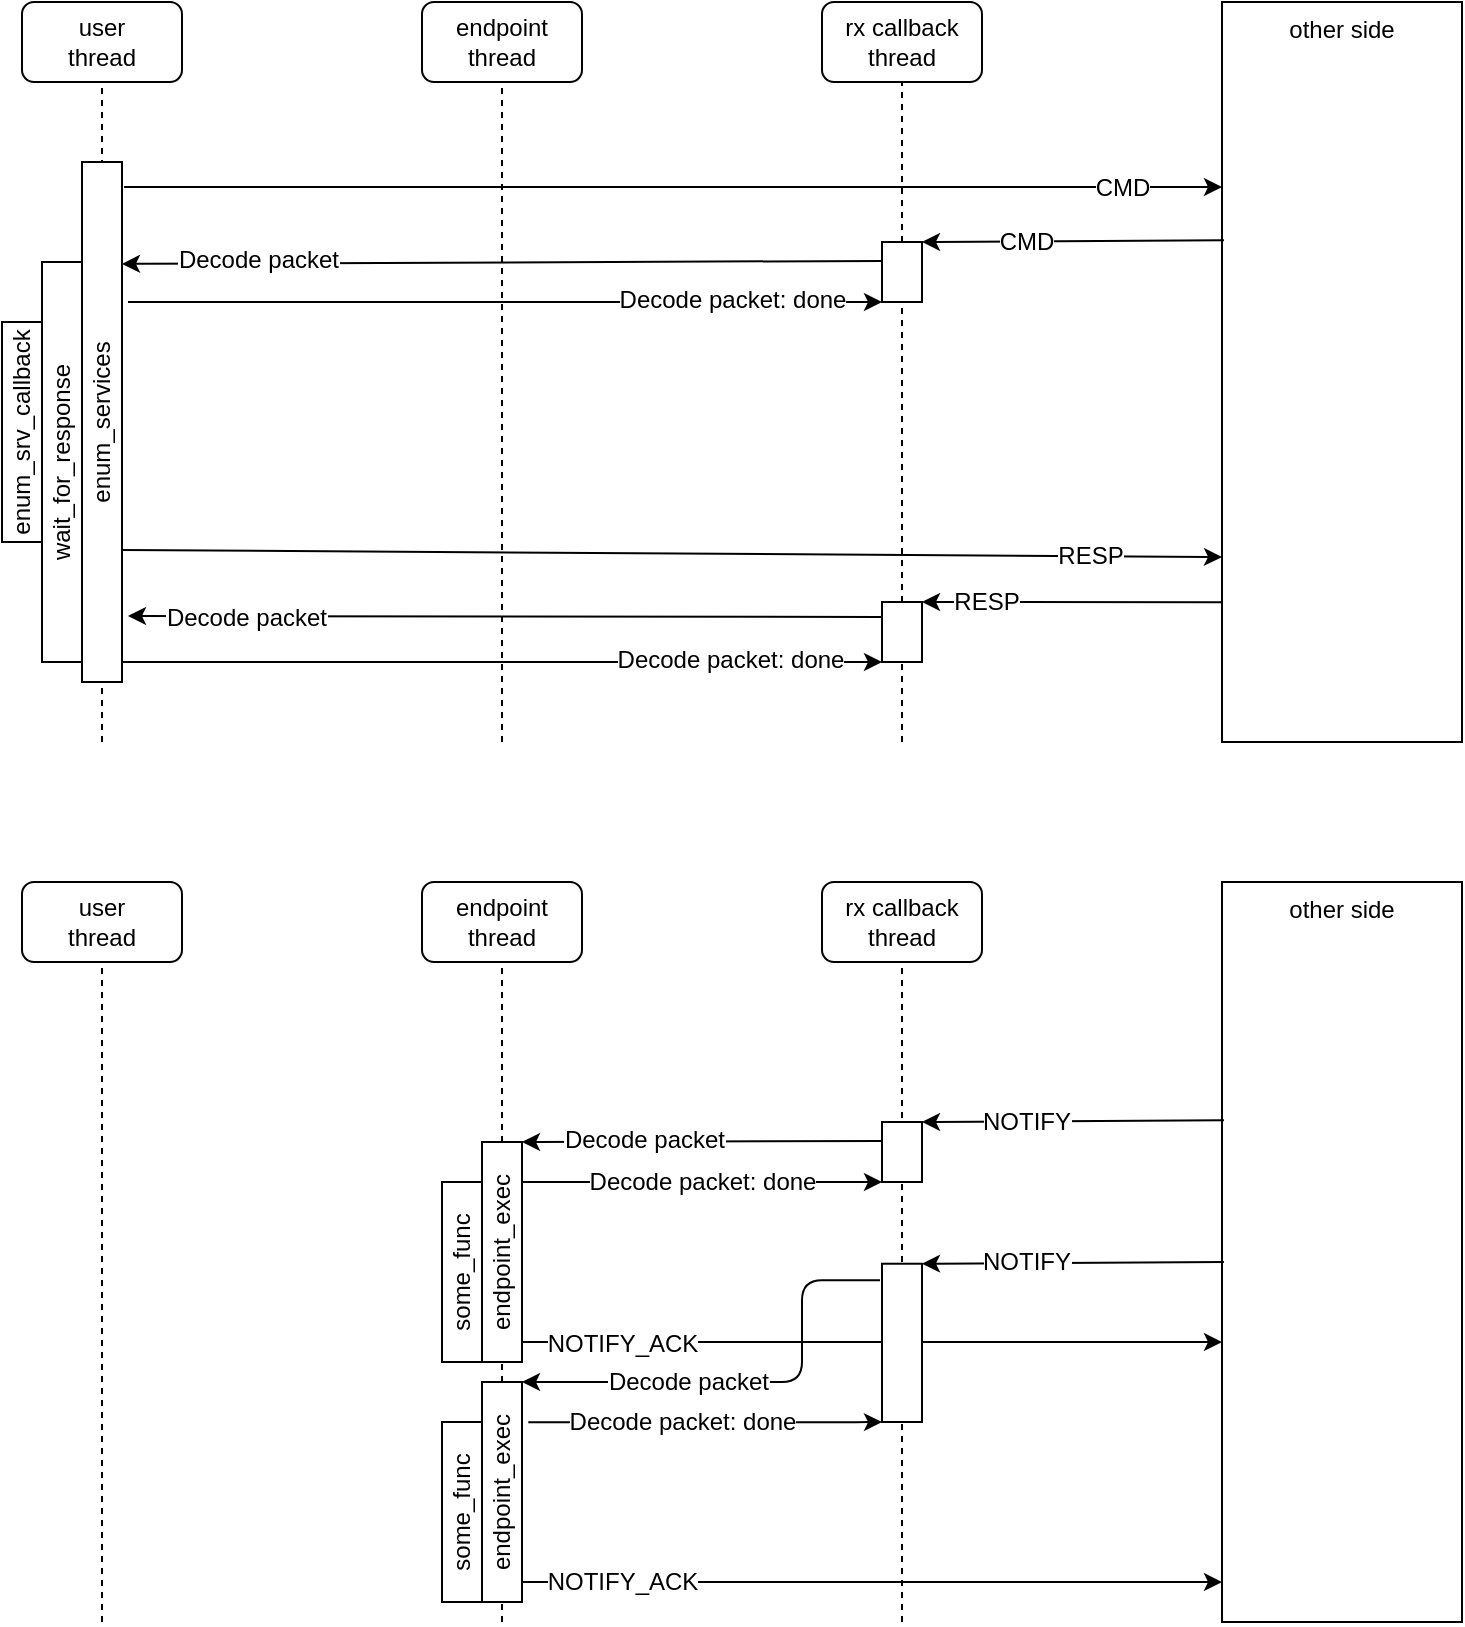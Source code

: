 <mxfile version="12.7.9" type="github">
  <diagram id="ulW0Gz54ExWefjZa-9D8" name="Page-1">
    <mxGraphModel dx="971" dy="614" grid="1" gridSize="10" guides="1" tooltips="1" connect="1" arrows="1" fold="1" page="1" pageScale="1" pageWidth="827" pageHeight="1169" math="0" shadow="0">
      <root>
        <mxCell id="0" />
        <mxCell id="1" parent="0" />
        <mxCell id="DvGXlXdWSHWq5JRsTQQL-1" value="user&lt;br&gt;thread" style="rounded=1;whiteSpace=wrap;html=1;" parent="1" vertex="1">
          <mxGeometry x="40" y="40" width="80" height="40" as="geometry" />
        </mxCell>
        <mxCell id="DvGXlXdWSHWq5JRsTQQL-2" value="endpoint&lt;br&gt;thread" style="rounded=1;whiteSpace=wrap;html=1;" parent="1" vertex="1">
          <mxGeometry x="240" y="40" width="80" height="40" as="geometry" />
        </mxCell>
        <mxCell id="DvGXlXdWSHWq5JRsTQQL-3" value="rx callback&lt;br&gt;thread" style="rounded=1;whiteSpace=wrap;html=1;" parent="1" vertex="1">
          <mxGeometry x="440" y="40" width="80" height="40" as="geometry" />
        </mxCell>
        <mxCell id="P0ezHs_T6xMvE53R28wk-7" style="edgeStyle=none;rounded=0;orthogonalLoop=1;jettySize=auto;html=1;entryX=1;entryY=0;entryDx=0;entryDy=0;exitX=0;exitY=0.811;exitDx=0;exitDy=0;exitPerimeter=0;" edge="1" parent="1" source="DvGXlXdWSHWq5JRsTQQL-4" target="P0ezHs_T6xMvE53R28wk-3">
          <mxGeometry relative="1" as="geometry" />
        </mxCell>
        <mxCell id="P0ezHs_T6xMvE53R28wk-8" value="RESP" style="text;html=1;align=center;verticalAlign=middle;resizable=0;points=[];labelBackgroundColor=#ffffff;" vertex="1" connectable="0" parent="P0ezHs_T6xMvE53R28wk-7">
          <mxGeometry x="0.572" relative="1" as="geometry">
            <mxPoint as="offset" />
          </mxGeometry>
        </mxCell>
        <mxCell id="DvGXlXdWSHWq5JRsTQQL-4" value="other side" style="rounded=0;whiteSpace=wrap;html=1;verticalAlign=top;" parent="1" vertex="1">
          <mxGeometry x="640" y="40" width="120" height="370" as="geometry" />
        </mxCell>
        <mxCell id="DvGXlXdWSHWq5JRsTQQL-5" value="" style="endArrow=none;dashed=1;html=1;entryX=0.5;entryY=1;entryDx=0;entryDy=0;" parent="1" target="DvGXlXdWSHWq5JRsTQQL-1" edge="1">
          <mxGeometry width="50" height="50" relative="1" as="geometry">
            <mxPoint x="80" y="410" as="sourcePoint" />
            <mxPoint x="440" y="200" as="targetPoint" />
          </mxGeometry>
        </mxCell>
        <mxCell id="DvGXlXdWSHWq5JRsTQQL-7" value="" style="endArrow=none;dashed=1;html=1;entryX=0.5;entryY=1;entryDx=0;entryDy=0;" parent="1" target="DvGXlXdWSHWq5JRsTQQL-2" edge="1">
          <mxGeometry width="50" height="50" relative="1" as="geometry">
            <mxPoint x="280" y="410" as="sourcePoint" />
            <mxPoint x="540" y="180" as="targetPoint" />
          </mxGeometry>
        </mxCell>
        <mxCell id="DvGXlXdWSHWq5JRsTQQL-8" value="" style="endArrow=none;dashed=1;html=1;entryX=0.5;entryY=1;entryDx=0;entryDy=0;" parent="1" source="DvGXlXdWSHWq5JRsTQQL-14" target="DvGXlXdWSHWq5JRsTQQL-3" edge="1">
          <mxGeometry width="50" height="50" relative="1" as="geometry">
            <mxPoint x="479.66" y="804.138" as="sourcePoint" />
            <mxPoint x="480" y="120" as="targetPoint" />
          </mxGeometry>
        </mxCell>
        <mxCell id="P0ezHs_T6xMvE53R28wk-4" style="rounded=0;orthogonalLoop=1;jettySize=auto;html=1;entryX=0;entryY=0.75;entryDx=0;entryDy=0;" edge="1" parent="1" target="DvGXlXdWSHWq5JRsTQQL-4">
          <mxGeometry relative="1" as="geometry">
            <mxPoint x="640" y="314" as="targetPoint" />
            <mxPoint x="90" y="314" as="sourcePoint" />
          </mxGeometry>
        </mxCell>
        <mxCell id="P0ezHs_T6xMvE53R28wk-5" value="RESP" style="text;html=1;align=center;verticalAlign=middle;resizable=0;points=[];labelBackgroundColor=#ffffff;" vertex="1" connectable="0" parent="P0ezHs_T6xMvE53R28wk-4">
          <mxGeometry x="0.759" relative="1" as="geometry">
            <mxPoint as="offset" />
          </mxGeometry>
        </mxCell>
        <mxCell id="DvGXlXdWSHWq5JRsTQQL-9" value="enum_services" style="rounded=0;whiteSpace=wrap;html=1;horizontal=0;" parent="1" vertex="1">
          <mxGeometry x="70" y="120" width="20" height="260" as="geometry" />
        </mxCell>
        <mxCell id="DvGXlXdWSHWq5JRsTQQL-10" value="" style="endArrow=classic;html=1;exitX=1.053;exitY=0.048;exitDx=0;exitDy=0;exitPerimeter=0;entryX=0;entryY=0.25;entryDx=0;entryDy=0;" parent="1" source="DvGXlXdWSHWq5JRsTQQL-9" target="DvGXlXdWSHWq5JRsTQQL-4" edge="1">
          <mxGeometry width="50" height="50" relative="1" as="geometry">
            <mxPoint x="390" y="240" as="sourcePoint" />
            <mxPoint x="580" y="135" as="targetPoint" />
          </mxGeometry>
        </mxCell>
        <mxCell id="DvGXlXdWSHWq5JRsTQQL-12" value="CMD" style="text;html=1;align=center;verticalAlign=middle;resizable=0;points=[];labelBackgroundColor=#ffffff;" parent="DvGXlXdWSHWq5JRsTQQL-10" vertex="1" connectable="0">
          <mxGeometry x="0.955" relative="1" as="geometry">
            <mxPoint x="-37.61" as="offset" />
          </mxGeometry>
        </mxCell>
        <mxCell id="DvGXlXdWSHWq5JRsTQQL-13" value="" style="endArrow=classic;html=1;entryX=1;entryY=0;entryDx=0;entryDy=0;exitX=0.008;exitY=0.322;exitDx=0;exitDy=0;exitPerimeter=0;" parent="1" source="DvGXlXdWSHWq5JRsTQQL-4" target="DvGXlXdWSHWq5JRsTQQL-14" edge="1">
          <mxGeometry width="50" height="50" relative="1" as="geometry">
            <mxPoint x="638" y="98" as="sourcePoint" />
            <mxPoint x="610" y="170" as="targetPoint" />
          </mxGeometry>
        </mxCell>
        <mxCell id="DvGXlXdWSHWq5JRsTQQL-16" value="CMD" style="text;html=1;align=center;verticalAlign=middle;resizable=0;points=[];labelBackgroundColor=#ffffff;" parent="DvGXlXdWSHWq5JRsTQQL-13" vertex="1" connectable="0">
          <mxGeometry x="-0.31" y="2" relative="1" as="geometry">
            <mxPoint x="-46.92" y="-2.05" as="offset" />
          </mxGeometry>
        </mxCell>
        <mxCell id="DvGXlXdWSHWq5JRsTQQL-14" value="" style="rounded=0;whiteSpace=wrap;html=1;" parent="1" vertex="1">
          <mxGeometry x="470" y="160" width="20" height="30" as="geometry" />
        </mxCell>
        <mxCell id="DvGXlXdWSHWq5JRsTQQL-15" value="" style="endArrow=none;dashed=1;html=1;entryX=0.5;entryY=1;entryDx=0;entryDy=0;" parent="1" target="DvGXlXdWSHWq5JRsTQQL-14" edge="1" source="P0ezHs_T6xMvE53R28wk-3">
          <mxGeometry width="50" height="50" relative="1" as="geometry">
            <mxPoint x="479.66" y="804.138" as="sourcePoint" />
            <mxPoint x="480" y="80" as="targetPoint" />
          </mxGeometry>
        </mxCell>
        <mxCell id="DvGXlXdWSHWq5JRsTQQL-19" value="" style="endArrow=classic;html=1;exitX=-0.003;exitY=0.315;exitDx=0;exitDy=0;exitPerimeter=0;entryX=1;entryY=0.196;entryDx=0;entryDy=0;entryPerimeter=0;" parent="1" source="DvGXlXdWSHWq5JRsTQQL-14" target="DvGXlXdWSHWq5JRsTQQL-9" edge="1">
          <mxGeometry width="50" height="50" relative="1" as="geometry">
            <mxPoint x="430" y="170" as="sourcePoint" />
            <mxPoint x="220" y="169" as="targetPoint" />
          </mxGeometry>
        </mxCell>
        <mxCell id="DvGXlXdWSHWq5JRsTQQL-20" value="Decode packet" style="text;html=1;align=center;verticalAlign=middle;resizable=0;points=[];labelBackgroundColor=#ffffff;" parent="DvGXlXdWSHWq5JRsTQQL-19" vertex="1" connectable="0">
          <mxGeometry x="0.645" y="-2" relative="1" as="geometry">
            <mxPoint as="offset" />
          </mxGeometry>
        </mxCell>
        <mxCell id="DvGXlXdWSHWq5JRsTQQL-21" value="wait_for_response" style="rounded=0;whiteSpace=wrap;html=1;horizontal=0;" parent="1" vertex="1">
          <mxGeometry x="50" y="170" width="20" height="200" as="geometry" />
        </mxCell>
        <mxCell id="DvGXlXdWSHWq5JRsTQQL-22" value="" style="endArrow=classic;html=1;entryX=0;entryY=1;entryDx=0;entryDy=0;" parent="1" target="DvGXlXdWSHWq5JRsTQQL-14" edge="1">
          <mxGeometry width="50" height="50" relative="1" as="geometry">
            <mxPoint x="93" y="190" as="sourcePoint" />
            <mxPoint x="469" y="480" as="targetPoint" />
          </mxGeometry>
        </mxCell>
        <mxCell id="DvGXlXdWSHWq5JRsTQQL-23" value="Decode packet: done" style="text;html=1;align=center;verticalAlign=middle;resizable=0;points=[];labelBackgroundColor=#ffffff;" parent="DvGXlXdWSHWq5JRsTQQL-22" vertex="1" connectable="0">
          <mxGeometry x="0.601" y="1" relative="1" as="geometry">
            <mxPoint as="offset" />
          </mxGeometry>
        </mxCell>
        <mxCell id="DvGXlXdWSHWq5JRsTQQL-26" value="enum_srv_callback" style="rounded=0;whiteSpace=wrap;html=1;horizontal=0;" parent="1" vertex="1">
          <mxGeometry x="30" y="200" width="20" height="110" as="geometry" />
        </mxCell>
        <mxCell id="P0ezHs_T6xMvE53R28wk-9" style="edgeStyle=none;rounded=0;orthogonalLoop=1;jettySize=auto;html=1;exitX=0;exitY=0.25;exitDx=0;exitDy=0;entryX=1.15;entryY=0.873;entryDx=0;entryDy=0;entryPerimeter=0;" edge="1" parent="1" source="P0ezHs_T6xMvE53R28wk-3" target="DvGXlXdWSHWq5JRsTQQL-9">
          <mxGeometry relative="1" as="geometry">
            <mxPoint x="280" y="260" as="targetPoint" />
            <mxPoint x="470" y="347.013" as="sourcePoint" />
          </mxGeometry>
        </mxCell>
        <mxCell id="P0ezHs_T6xMvE53R28wk-10" value="Decode packet" style="text;html=1;align=center;verticalAlign=middle;resizable=0;points=[];labelBackgroundColor=#ffffff;" vertex="1" connectable="0" parent="P0ezHs_T6xMvE53R28wk-9">
          <mxGeometry x="0.815" y="1" relative="1" as="geometry">
            <mxPoint x="24.14" as="offset" />
          </mxGeometry>
        </mxCell>
        <mxCell id="P0ezHs_T6xMvE53R28wk-3" value="" style="rounded=0;whiteSpace=wrap;html=1;" vertex="1" parent="1">
          <mxGeometry x="470" y="340" width="20" height="30" as="geometry" />
        </mxCell>
        <mxCell id="P0ezHs_T6xMvE53R28wk-6" value="" style="endArrow=none;dashed=1;html=1;entryX=0.5;entryY=1;entryDx=0;entryDy=0;" edge="1" parent="1" target="P0ezHs_T6xMvE53R28wk-3">
          <mxGeometry width="50" height="50" relative="1" as="geometry">
            <mxPoint x="480" y="410" as="sourcePoint" />
            <mxPoint x="480" y="190.0" as="targetPoint" />
          </mxGeometry>
        </mxCell>
        <mxCell id="P0ezHs_T6xMvE53R28wk-11" value="" style="endArrow=classic;html=1;entryX=0;entryY=1;entryDx=0;entryDy=0;" edge="1" parent="1" target="P0ezHs_T6xMvE53R28wk-3">
          <mxGeometry width="50" height="50" relative="1" as="geometry">
            <mxPoint x="90" y="370" as="sourcePoint" />
            <mxPoint x="469.96" y="370.0" as="targetPoint" />
          </mxGeometry>
        </mxCell>
        <mxCell id="P0ezHs_T6xMvE53R28wk-12" value="Decode packet: done" style="text;html=1;align=center;verticalAlign=middle;resizable=0;points=[];labelBackgroundColor=#ffffff;" vertex="1" connectable="0" parent="P0ezHs_T6xMvE53R28wk-11">
          <mxGeometry x="0.601" y="1" relative="1" as="geometry">
            <mxPoint as="offset" />
          </mxGeometry>
        </mxCell>
        <mxCell id="P0ezHs_T6xMvE53R28wk-13" value="user&lt;br&gt;thread" style="rounded=1;whiteSpace=wrap;html=1;" vertex="1" parent="1">
          <mxGeometry x="40" y="480" width="80" height="40" as="geometry" />
        </mxCell>
        <mxCell id="P0ezHs_T6xMvE53R28wk-14" value="endpoint&lt;br&gt;thread" style="rounded=1;whiteSpace=wrap;html=1;" vertex="1" parent="1">
          <mxGeometry x="240" y="480" width="80" height="40" as="geometry" />
        </mxCell>
        <mxCell id="P0ezHs_T6xMvE53R28wk-15" value="rx callback&lt;br&gt;thread" style="rounded=1;whiteSpace=wrap;html=1;" vertex="1" parent="1">
          <mxGeometry x="440" y="480" width="80" height="40" as="geometry" />
        </mxCell>
        <mxCell id="P0ezHs_T6xMvE53R28wk-18" value="other side" style="rounded=0;whiteSpace=wrap;html=1;verticalAlign=top;" vertex="1" parent="1">
          <mxGeometry x="640" y="480" width="120" height="370" as="geometry" />
        </mxCell>
        <mxCell id="P0ezHs_T6xMvE53R28wk-19" value="" style="endArrow=none;dashed=1;html=1;entryX=0.5;entryY=1;entryDx=0;entryDy=0;" edge="1" parent="1" target="P0ezHs_T6xMvE53R28wk-13">
          <mxGeometry width="50" height="50" relative="1" as="geometry">
            <mxPoint x="80" y="850" as="sourcePoint" />
            <mxPoint x="440" y="640" as="targetPoint" />
          </mxGeometry>
        </mxCell>
        <mxCell id="P0ezHs_T6xMvE53R28wk-20" value="" style="endArrow=none;dashed=1;html=1;entryX=0.5;entryY=1;entryDx=0;entryDy=0;" edge="1" parent="1" target="P0ezHs_T6xMvE53R28wk-14">
          <mxGeometry width="50" height="50" relative="1" as="geometry">
            <mxPoint x="280" y="850" as="sourcePoint" />
            <mxPoint x="540" y="620" as="targetPoint" />
          </mxGeometry>
        </mxCell>
        <mxCell id="P0ezHs_T6xMvE53R28wk-21" value="" style="endArrow=none;dashed=1;html=1;entryX=0.5;entryY=1;entryDx=0;entryDy=0;" edge="1" parent="1" target="P0ezHs_T6xMvE53R28wk-15">
          <mxGeometry width="50" height="50" relative="1" as="geometry">
            <mxPoint x="480" y="850" as="sourcePoint" />
            <mxPoint x="480" y="560" as="targetPoint" />
          </mxGeometry>
        </mxCell>
        <mxCell id="P0ezHs_T6xMvE53R28wk-66" style="edgeStyle=elbowEdgeStyle;rounded=0;orthogonalLoop=1;jettySize=auto;html=1;" edge="1" parent="1" source="P0ezHs_T6xMvE53R28wk-24" target="P0ezHs_T6xMvE53R28wk-18">
          <mxGeometry relative="1" as="geometry">
            <Array as="points">
              <mxPoint x="370" y="710" />
            </Array>
          </mxGeometry>
        </mxCell>
        <mxCell id="P0ezHs_T6xMvE53R28wk-68" value="NOTIFY_ACK" style="text;html=1;align=center;verticalAlign=middle;resizable=0;points=[];labelBackgroundColor=#ffffff;" vertex="1" connectable="0" parent="P0ezHs_T6xMvE53R28wk-66">
          <mxGeometry x="-0.543" y="49" relative="1" as="geometry">
            <mxPoint x="-30" y="49.43" as="offset" />
          </mxGeometry>
        </mxCell>
        <mxCell id="P0ezHs_T6xMvE53R28wk-24" value="endpoint_exec" style="rounded=0;whiteSpace=wrap;html=1;horizontal=0;" vertex="1" parent="1">
          <mxGeometry x="270" y="610" width="20" height="110" as="geometry" />
        </mxCell>
        <mxCell id="P0ezHs_T6xMvE53R28wk-27" value="" style="endArrow=classic;html=1;entryX=1;entryY=0;entryDx=0;entryDy=0;exitX=0.008;exitY=0.322;exitDx=0;exitDy=0;exitPerimeter=0;" edge="1" parent="1" source="P0ezHs_T6xMvE53R28wk-18" target="P0ezHs_T6xMvE53R28wk-29">
          <mxGeometry width="50" height="50" relative="1" as="geometry">
            <mxPoint x="638" y="538" as="sourcePoint" />
            <mxPoint x="610" y="610" as="targetPoint" />
          </mxGeometry>
        </mxCell>
        <mxCell id="P0ezHs_T6xMvE53R28wk-28" value="NOTIFY" style="text;html=1;align=center;verticalAlign=middle;resizable=0;points=[];labelBackgroundColor=#ffffff;" vertex="1" connectable="0" parent="P0ezHs_T6xMvE53R28wk-27">
          <mxGeometry x="-0.31" y="2" relative="1" as="geometry">
            <mxPoint x="-46.92" y="-2.05" as="offset" />
          </mxGeometry>
        </mxCell>
        <mxCell id="P0ezHs_T6xMvE53R28wk-29" value="" style="rounded=0;whiteSpace=wrap;html=1;" vertex="1" parent="1">
          <mxGeometry x="470" y="600" width="20" height="30" as="geometry" />
        </mxCell>
        <mxCell id="P0ezHs_T6xMvE53R28wk-31" value="" style="endArrow=classic;html=1;exitX=-0.003;exitY=0.315;exitDx=0;exitDy=0;exitPerimeter=0;entryX=1;entryY=0;entryDx=0;entryDy=0;" edge="1" parent="1" source="P0ezHs_T6xMvE53R28wk-29" target="P0ezHs_T6xMvE53R28wk-24">
          <mxGeometry width="50" height="50" relative="1" as="geometry">
            <mxPoint x="430" y="610" as="sourcePoint" />
            <mxPoint x="300" y="611" as="targetPoint" />
          </mxGeometry>
        </mxCell>
        <mxCell id="P0ezHs_T6xMvE53R28wk-32" value="Decode packet" style="text;html=1;align=center;verticalAlign=middle;resizable=0;points=[];labelBackgroundColor=#ffffff;" vertex="1" connectable="0" parent="P0ezHs_T6xMvE53R28wk-31">
          <mxGeometry x="0.645" y="-2" relative="1" as="geometry">
            <mxPoint x="28.35" y="1.31" as="offset" />
          </mxGeometry>
        </mxCell>
        <mxCell id="P0ezHs_T6xMvE53R28wk-34" value="" style="endArrow=classic;html=1;entryX=0;entryY=1;entryDx=0;entryDy=0;" edge="1" parent="1" target="P0ezHs_T6xMvE53R28wk-29">
          <mxGeometry width="50" height="50" relative="1" as="geometry">
            <mxPoint x="290" y="630" as="sourcePoint" />
            <mxPoint x="469" y="920" as="targetPoint" />
          </mxGeometry>
        </mxCell>
        <mxCell id="P0ezHs_T6xMvE53R28wk-35" value="Decode packet: done" style="text;html=1;align=center;verticalAlign=middle;resizable=0;points=[];labelBackgroundColor=#ffffff;" vertex="1" connectable="0" parent="P0ezHs_T6xMvE53R28wk-34">
          <mxGeometry x="0.601" y="1" relative="1" as="geometry">
            <mxPoint x="-54.14" y="1" as="offset" />
          </mxGeometry>
        </mxCell>
        <mxCell id="P0ezHs_T6xMvE53R28wk-43" value="" style="endArrow=classic;html=1;entryX=1;entryY=0;entryDx=0;entryDy=0;exitX=0.008;exitY=0.322;exitDx=0;exitDy=0;exitPerimeter=0;" edge="1" parent="1" target="P0ezHs_T6xMvE53R28wk-45">
          <mxGeometry width="50" height="50" relative="1" as="geometry">
            <mxPoint x="640.96" y="670.0" as="sourcePoint" />
            <mxPoint x="610" y="680.86" as="targetPoint" />
          </mxGeometry>
        </mxCell>
        <mxCell id="P0ezHs_T6xMvE53R28wk-44" value="NOTIFY" style="text;html=1;align=center;verticalAlign=middle;resizable=0;points=[];labelBackgroundColor=#ffffff;" vertex="1" connectable="0" parent="P0ezHs_T6xMvE53R28wk-43">
          <mxGeometry x="-0.31" y="2" relative="1" as="geometry">
            <mxPoint x="-46.92" y="-2.05" as="offset" />
          </mxGeometry>
        </mxCell>
        <mxCell id="P0ezHs_T6xMvE53R28wk-45" value="" style="rounded=0;whiteSpace=wrap;html=1;" vertex="1" parent="1">
          <mxGeometry x="470" y="670.86" width="20" height="79.14" as="geometry" />
        </mxCell>
        <mxCell id="P0ezHs_T6xMvE53R28wk-46" value="" style="endArrow=classic;html=1;exitX=-0.05;exitY=0.104;exitDx=0;exitDy=0;exitPerimeter=0;entryX=1;entryY=0;entryDx=0;entryDy=0;edgeStyle=elbowEdgeStyle;" edge="1" parent="1" source="P0ezHs_T6xMvE53R28wk-45" target="P0ezHs_T6xMvE53R28wk-53">
          <mxGeometry width="50" height="50" relative="1" as="geometry">
            <mxPoint x="430" y="680.86" as="sourcePoint" />
            <mxPoint x="290" y="680.86" as="targetPoint" />
            <Array as="points">
              <mxPoint x="430" y="710" />
            </Array>
          </mxGeometry>
        </mxCell>
        <mxCell id="P0ezHs_T6xMvE53R28wk-47" value="Decode packet" style="text;html=1;align=center;verticalAlign=middle;resizable=0;points=[];labelBackgroundColor=#ffffff;" vertex="1" connectable="0" parent="P0ezHs_T6xMvE53R28wk-46">
          <mxGeometry x="0.645" y="-2" relative="1" as="geometry">
            <mxPoint x="41.71" y="2" as="offset" />
          </mxGeometry>
        </mxCell>
        <mxCell id="P0ezHs_T6xMvE53R28wk-48" value="" style="endArrow=classic;html=1;entryX=0;entryY=1;entryDx=0;entryDy=0;exitX=1.157;exitY=0.183;exitDx=0;exitDy=0;exitPerimeter=0;edgeStyle=elbowEdgeStyle;" edge="1" parent="1" target="P0ezHs_T6xMvE53R28wk-45" source="P0ezHs_T6xMvE53R28wk-53">
          <mxGeometry width="50" height="50" relative="1" as="geometry">
            <mxPoint x="290" y="700.86" as="sourcePoint" />
            <mxPoint x="469" y="990.86" as="targetPoint" />
            <Array as="points">
              <mxPoint x="450" y="730" />
            </Array>
          </mxGeometry>
        </mxCell>
        <mxCell id="P0ezHs_T6xMvE53R28wk-49" value="Decode packet: done" style="text;html=1;align=center;verticalAlign=middle;resizable=0;points=[];labelBackgroundColor=#ffffff;" vertex="1" connectable="0" parent="P0ezHs_T6xMvE53R28wk-48">
          <mxGeometry x="0.601" y="1" relative="1" as="geometry">
            <mxPoint x="-64.52" y="0.87" as="offset" />
          </mxGeometry>
        </mxCell>
        <mxCell id="P0ezHs_T6xMvE53R28wk-52" value="some_func" style="rounded=0;whiteSpace=wrap;html=1;horizontal=0;" vertex="1" parent="1">
          <mxGeometry x="250" y="630" width="20" height="90" as="geometry" />
        </mxCell>
        <mxCell id="P0ezHs_T6xMvE53R28wk-67" style="edgeStyle=elbowEdgeStyle;rounded=0;orthogonalLoop=1;jettySize=auto;html=1;" edge="1" parent="1" source="P0ezHs_T6xMvE53R28wk-53" target="P0ezHs_T6xMvE53R28wk-18">
          <mxGeometry relative="1" as="geometry">
            <Array as="points">
              <mxPoint x="590" y="830" />
            </Array>
          </mxGeometry>
        </mxCell>
        <mxCell id="P0ezHs_T6xMvE53R28wk-69" value="NOTIFY_ACK" style="text;html=1;align=center;verticalAlign=middle;resizable=0;points=[];labelBackgroundColor=#ffffff;" vertex="1" connectable="0" parent="P0ezHs_T6xMvE53R28wk-67">
          <mxGeometry x="0.714" y="254" relative="1" as="geometry">
            <mxPoint x="-250" y="254" as="offset" />
          </mxGeometry>
        </mxCell>
        <mxCell id="P0ezHs_T6xMvE53R28wk-53" value="endpoint_exec" style="rounded=0;whiteSpace=wrap;html=1;horizontal=0;" vertex="1" parent="1">
          <mxGeometry x="270" y="730" width="20" height="110" as="geometry" />
        </mxCell>
        <mxCell id="P0ezHs_T6xMvE53R28wk-54" value="some_func" style="rounded=0;whiteSpace=wrap;html=1;horizontal=0;" vertex="1" parent="1">
          <mxGeometry x="250" y="750" width="20" height="90" as="geometry" />
        </mxCell>
      </root>
    </mxGraphModel>
  </diagram>
</mxfile>
